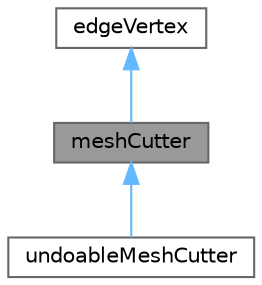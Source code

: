 digraph "meshCutter"
{
 // LATEX_PDF_SIZE
  bgcolor="transparent";
  edge [fontname=Helvetica,fontsize=10,labelfontname=Helvetica,labelfontsize=10];
  node [fontname=Helvetica,fontsize=10,shape=box,height=0.2,width=0.4];
  Node1 [id="Node000001",label="meshCutter",height=0.2,width=0.4,color="gray40", fillcolor="grey60", style="filled", fontcolor="black",tooltip="Cuts (splits) cells."];
  Node2 -> Node1 [id="edge1_Node000001_Node000002",dir="back",color="steelblue1",style="solid",tooltip=" "];
  Node2 [id="Node000002",label="edgeVertex",height=0.2,width=0.4,color="gray40", fillcolor="white", style="filled",URL="$classFoam_1_1edgeVertex.html",tooltip="Combines edge or vertex in single label. Used to specify cuts across cell circumference."];
  Node1 -> Node3 [id="edge2_Node000001_Node000003",dir="back",color="steelblue1",style="solid",tooltip=" "];
  Node3 [id="Node000003",label="undoableMeshCutter",height=0.2,width=0.4,color="gray40", fillcolor="white", style="filled",URL="$classFoam_1_1undoableMeshCutter.html",tooltip="The main refinement handler. Gets cellCuts which is structure that describes which cells are to be cu..."];
}
